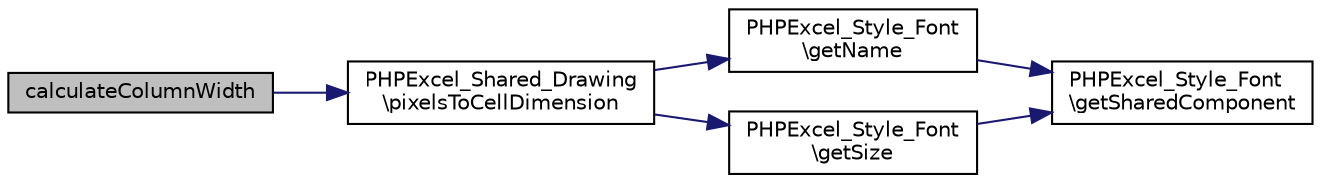 digraph "calculateColumnWidth"
{
  edge [fontname="Helvetica",fontsize="10",labelfontname="Helvetica",labelfontsize="10"];
  node [fontname="Helvetica",fontsize="10",shape=record];
  rankdir="LR";
  Node0 [label="calculateColumnWidth",height=0.2,width=0.4,color="black", fillcolor="grey75", style="filled", fontcolor="black"];
  Node0 -> Node1 [color="midnightblue",fontsize="10",style="solid",fontname="Helvetica"];
  Node1 [label="PHPExcel_Shared_Drawing\l\\pixelsToCellDimension",height=0.2,width=0.4,color="black", fillcolor="white", style="filled",URL="$class_p_h_p_excel___shared___drawing.html#a89a03255c5ef3e6a128675ccd4f1fbba"];
  Node1 -> Node2 [color="midnightblue",fontsize="10",style="solid",fontname="Helvetica"];
  Node2 [label="PHPExcel_Style_Font\l\\getName",height=0.2,width=0.4,color="black", fillcolor="white", style="filled",URL="$class_p_h_p_excel___style___font.html#a3d0963e68bb313b163a73f2803c64600"];
  Node2 -> Node3 [color="midnightblue",fontsize="10",style="solid",fontname="Helvetica"];
  Node3 [label="PHPExcel_Style_Font\l\\getSharedComponent",height=0.2,width=0.4,color="black", fillcolor="white", style="filled",URL="$class_p_h_p_excel___style___font.html#a49e6e514d1dce7982e6864942bcb1f5d"];
  Node1 -> Node4 [color="midnightblue",fontsize="10",style="solid",fontname="Helvetica"];
  Node4 [label="PHPExcel_Style_Font\l\\getSize",height=0.2,width=0.4,color="black", fillcolor="white", style="filled",URL="$class_p_h_p_excel___style___font.html#a75cce10cdf81be6dc84881c28b3379b7"];
  Node4 -> Node3 [color="midnightblue",fontsize="10",style="solid",fontname="Helvetica"];
}
